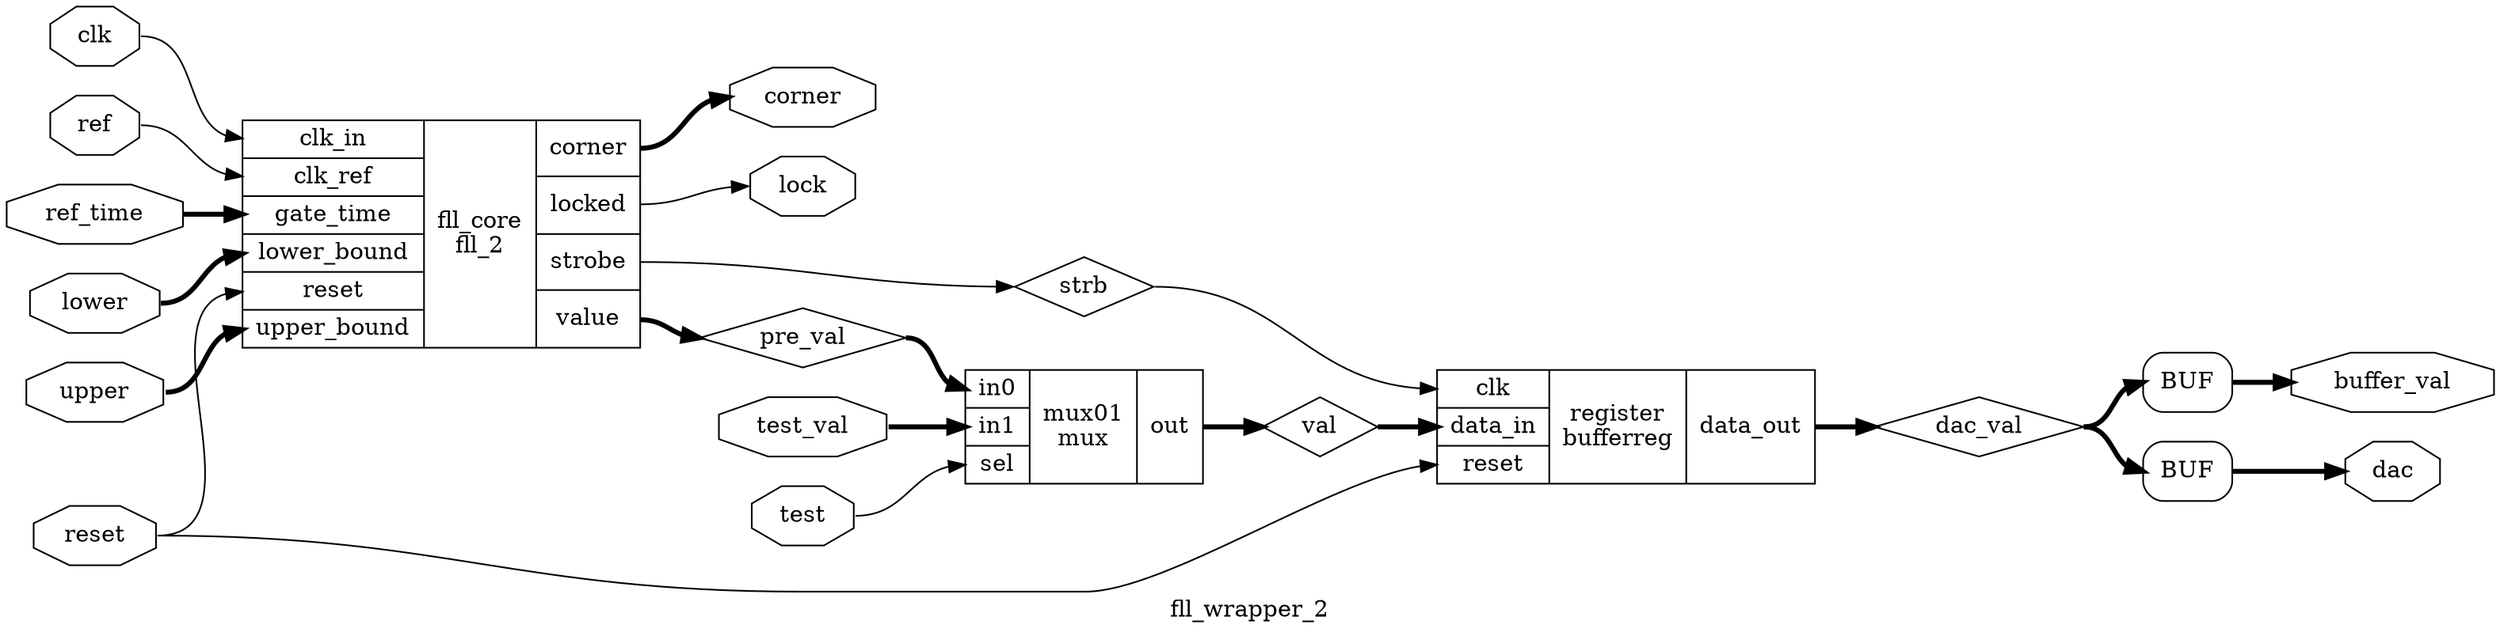 digraph "fll_wrapper_2" {
label="fll_wrapper_2";
rankdir="LR";
remincross=true;
n1 [ shape=diamond, label="dac_val", color="black", fontcolor="black" ];
n2 [ shape=diamond, label="val", color="black", fontcolor="black" ];
n3 [ shape=diamond, label="pre_val", color="black", fontcolor="black" ];
n4 [ shape=diamond, label="strb", color="black", fontcolor="black" ];
n5 [ shape=octagon, label="lock", color="black", fontcolor="black" ];
n6 [ shape=octagon, label="corner", color="black", fontcolor="black" ];
n7 [ shape=octagon, label="dac", color="black", fontcolor="black" ];
n8 [ shape=octagon, label="buffer_val", color="black", fontcolor="black" ];
n9 [ shape=octagon, label="test", color="black", fontcolor="black" ];
n10 [ shape=octagon, label="test_val", color="black", fontcolor="black" ];
n11 [ shape=octagon, label="ref_time", color="black", fontcolor="black" ];
n12 [ shape=octagon, label="lower", color="black", fontcolor="black" ];
n13 [ shape=octagon, label="upper", color="black", fontcolor="black" ];
n14 [ shape=octagon, label="clk", color="black", fontcolor="black" ];
n15 [ shape=octagon, label="reset", color="black", fontcolor="black" ];
n16 [ shape=octagon, label="ref", color="black", fontcolor="black" ];
c19 [ shape=record, label="{{<p14> clk|<p17> data_in|<p15> reset}|register\nbufferreg|{<p18> data_out}}" ];
c24 [ shape=record, label="{{<p20> in0|<p21> in1|<p22> sel}|mux01\nmux|{<p23> out}}" ];
c33 [ shape=record, label="{{<p25> clk_in|<p26> clk_ref|<p27> gate_time|<p28> lower_bound|<p15> reset|<p29> upper_bound}|fll_core\nfll_2|{<p6> corner|<p30> locked|<p31> strobe|<p32> value}}" ];
x0 [shape=box, style=rounded, label="BUF"];
x1 [shape=box, style=rounded, label="BUF"];
c19:p18:e -> n1:w [color="black", style="setlinewidth(3)", label=""];
n1:e -> x0:w:w [color="black", style="setlinewidth(3)", label=""];
n1:e -> x1:w:w [color="black", style="setlinewidth(3)", label=""];
n10:e -> c24:p21:w [color="black", style="setlinewidth(3)", label=""];
n11:e -> c33:p27:w [color="black", style="setlinewidth(3)", label=""];
n12:e -> c33:p28:w [color="black", style="setlinewidth(3)", label=""];
n13:e -> c33:p29:w [color="black", style="setlinewidth(3)", label=""];
n14:e -> c33:p25:w [color="black", label=""];
n15:e -> c19:p15:w [color="black", label=""];
n15:e -> c33:p15:w [color="black", label=""];
n16:e -> c33:p26:w [color="black", label=""];
c24:p23:e -> n2:w [color="black", style="setlinewidth(3)", label=""];
n2:e -> c19:p17:w [color="black", style="setlinewidth(3)", label=""];
c33:p32:e -> n3:w [color="black", style="setlinewidth(3)", label=""];
n3:e -> c24:p20:w [color="black", style="setlinewidth(3)", label=""];
c33:p31:e -> n4:w [color="black", label=""];
n4:e -> c19:p14:w [color="black", label=""];
c33:p30:e -> n5:w [color="black", label=""];
c33:p6:e -> n6:w [color="black", style="setlinewidth(3)", label=""];
x1:e:e -> n7:w [color="black", style="setlinewidth(3)", label=""];
x0:e:e -> n8:w [color="black", style="setlinewidth(3)", label=""];
n9:e -> c24:p22:w [color="black", label=""];
}
